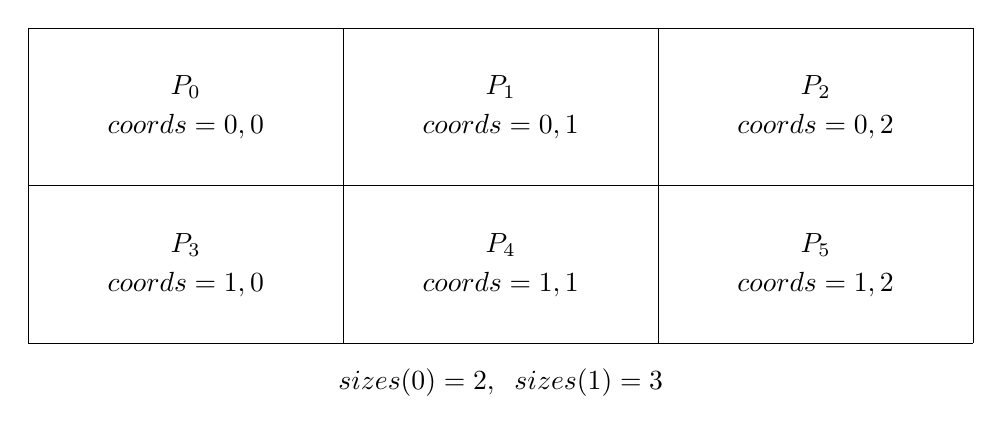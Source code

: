 % -*- root: ../../supcom.tex -*-

\begin{tikzpicture}
  \node at (0,0) {$P_0$};
  \node at (0,-0.5) {$coords=0,0$};

  \node at (4,0) {$P_1$};
  \node at (4,-0.5) {$coords=0,1$};

  \node at (8,0) {$P_2$};
  \node at (8,-0.5) {$coords=0,2$};


  \node at (0,-2) {$P_3$};
  \node at (0,-2.5) {$coords=1,0$};

  \node at (4,-2) {$P_4$};
  \node at (4,-2.5) {$coords=1,1$};

  \node at (8,-2) {$P_5$};
  \node at (8,-2.5) {$coords=1,2$};

  \draw [] (-2,-1.25) -- (10,-1.25);
  \draw [] (-2,-3.25) -- (10,-3.25);
  \draw [] (-2,0.75) -- (10,0.75);

  \draw [] (-2,-3.25) -- (-2,0.75);
  \draw [] (2,-3.25) -- (2,0.75);
  \draw [] (6,-3.25) -- (6,0.75);
  \draw [] (10,-3.25) -- (10,0.75);


  \node at (4,-3.75) {$sizes(0) = 2, \;\; sizes(1) = 3$};


\end{tikzpicture}
